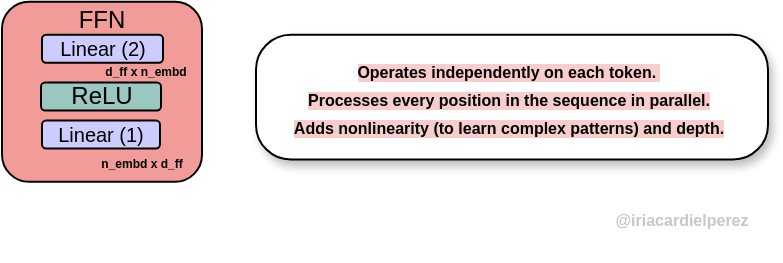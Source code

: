 <mxfile scale="1" border="5">
    <diagram name="Page-1" id="9CptkLMM0ztSRVp6YB5i">
        <mxGraphModel dx="1363" dy="779" grid="0" gridSize="10" guides="1" tooltips="1" connect="1" arrows="1" fold="1" page="1" pageScale="1" pageWidth="827" pageHeight="583" background="#FFFFFF" math="1" shadow="0">
            <root>
                <mxCell id="0"/>
                <mxCell id="1" parent="0"/>
                <mxCell id="IWCZdA42NEQNfxDkU8em-257" value="" style="edgeStyle=orthogonalEdgeStyle;curved=1;rounded=0;orthogonalLoop=1;jettySize=auto;html=1;entryX=0.47;entryY=1.071;entryDx=0;entryDy=0;entryPerimeter=0;" parent="1" edge="1">
                    <mxGeometry relative="1" as="geometry">
                        <mxPoint x="516.31" y="400.28" as="sourcePoint"/>
                    </mxGeometry>
                </mxCell>
                <mxCell id="IWCZdA42NEQNfxDkU8em-532" value="&lt;b style=&quot;&quot;&gt;&lt;font style=&quot;font-size: 8px; color: rgb(199, 199, 199);&quot;&gt;@iriacardielperez&lt;/font&gt;&lt;/b&gt;" style="text;html=1;align=center;verticalAlign=middle;whiteSpace=wrap;rounded=0;rotation=0;" parent="1" vertex="1">
                    <mxGeometry x="325" y="110.28" width="86" height="43" as="geometry"/>
                </mxCell>
                <mxCell id="143" value="FFN&lt;div&gt;&lt;br&gt;&lt;div&gt;&lt;br&gt;&lt;/div&gt;&lt;div&gt;&lt;br&gt;&lt;/div&gt;&lt;div&gt;&lt;br&gt;&lt;/div&gt;&lt;div&gt;&lt;br&gt;&lt;/div&gt;&lt;/div&gt;" style="rounded=1;whiteSpace=wrap;html=1;fillColor=#F19C99;" parent="1" vertex="1">
                    <mxGeometry x="28" y="23.91" width="100" height="90" as="geometry"/>
                </mxCell>
                <mxCell id="144" value="ReLU" style="rounded=1;whiteSpace=wrap;html=1;fillColor=#9AC7BF;" parent="1" vertex="1">
                    <mxGeometry x="47.51" y="64.28" width="60" height="14" as="geometry"/>
                </mxCell>
                <mxCell id="145" value="&lt;font style=&quot;font-size: 10px;&quot;&gt;Linear (2)&lt;/font&gt;" style="rounded=1;whiteSpace=wrap;html=1;fillColor=#CCCCFF;" parent="1" vertex="1">
                    <mxGeometry x="48" y="40.37" width="60.5" height="14" as="geometry"/>
                </mxCell>
                <mxCell id="146" value="&lt;font style=&quot;font-size: 10px;&quot;&gt;Linear (1)&lt;/font&gt;" style="rounded=1;whiteSpace=wrap;html=1;fillColor=#CCCCFF;" parent="1" vertex="1">
                    <mxGeometry x="48" y="83.28" width="59" height="14" as="geometry"/>
                </mxCell>
                <mxCell id="147" value="&lt;b style=&quot;&quot;&gt;&lt;font style=&quot;font-size: 6px;&quot;&gt;n_embd x d_ff&lt;/font&gt;&lt;/b&gt;" style="text;html=1;align=center;verticalAlign=middle;whiteSpace=wrap;rounded=0;" parent="1" vertex="1">
                    <mxGeometry x="63" y="95.28" width="70" height="15" as="geometry"/>
                </mxCell>
                <mxCell id="148" value="&lt;b style=&quot;background-color: transparent; color: light-dark(rgb(0, 0, 0), rgb(255, 255, 255));&quot;&gt;&lt;font style=&quot;font-size: 6px;&quot;&gt;d_ff x n_embd&lt;/font&gt;&lt;/b&gt;" style="text;html=1;align=center;verticalAlign=middle;whiteSpace=wrap;rounded=0;" parent="1" vertex="1">
                    <mxGeometry x="65.12" y="49.28" width="70" height="15" as="geometry"/>
                </mxCell>
                <mxCell id="151" value="" style="rounded=1;whiteSpace=wrap;html=1;shadow=1;arcSize=28;" vertex="1" parent="1">
                    <mxGeometry x="155.0" y="40.41" width="256" height="62.37" as="geometry"/>
                </mxCell>
                <mxCell id="152" value="&lt;b style=&quot;&quot;&gt;&lt;font style=&quot;font-size: 8px; background-color: rgb(248, 206, 204);&quot;&gt;Operates independently on each token.&amp;nbsp;&lt;/font&gt;&lt;/b&gt;&lt;div&gt;&lt;b style=&quot;&quot;&gt;&lt;font style=&quot;font-size: 8px; background-color: rgb(248, 206, 204);&quot;&gt;Processes every position in the sequence in parallel.&lt;/font&gt;&lt;/b&gt;&lt;div&gt;&lt;span style=&quot;font-size: 8px; background-color: rgb(248, 206, 204);&quot;&gt;&lt;b&gt;Adds nonlinearity (to learn complex patterns) and depth.&lt;/b&gt;&lt;/span&gt;&lt;/div&gt;&lt;div&gt;&lt;div&gt;&lt;b style=&quot;&quot;&gt;&lt;font style=&quot;font-size: 8px; background-color: rgb(248, 206, 204);&quot;&gt;&lt;br&gt;&lt;/font&gt;&lt;/b&gt;&lt;/div&gt;&lt;div&gt;&lt;b style=&quot;&quot;&gt;&lt;font style=&quot;font-size: 8px; background-color: rgb(255, 217, 102);&quot;&gt;&lt;br&gt;&lt;/font&gt;&lt;/b&gt;&lt;/div&gt;&lt;/div&gt;&lt;/div&gt;" style="text;html=1;align=center;verticalAlign=middle;whiteSpace=wrap;rounded=0;" vertex="1" parent="1">
                    <mxGeometry x="160.09" y="85.78" width="243" height="0.37" as="geometry"/>
                </mxCell>
            </root>
        </mxGraphModel>
    </diagram>
</mxfile>